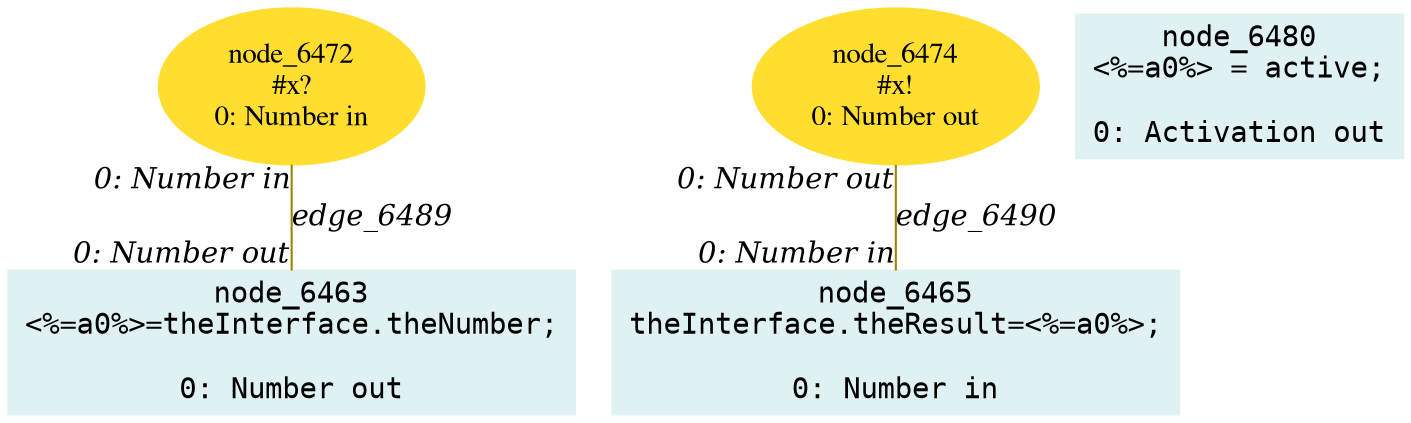 digraph g{node_6463 [shape="box", style="filled", color="#dff1f2", fontname="Courier", label="node_6463
<%=a0%>=theInterface.theNumber;

0: Number out" ]
node_6465 [shape="box", style="filled", color="#dff1f2", fontname="Courier", label="node_6465
theInterface.theResult=<%=a0%>;

0: Number in" ]
node_6472 [shape="ellipse", style="filled", color="#ffde2f", fontname="Times", label="node_6472
#x?
0: Number in" ]
node_6474 [shape="ellipse", style="filled", color="#ffde2f", fontname="Times", label="node_6474
#x!
0: Number out" ]
node_6480 [shape="box", style="filled", color="#dff1f2", fontname="Courier", label="node_6480
<%=a0%> = active;

0: Activation out" ]
node_6472 -> node_6463 [dir=none, arrowHead=none, fontname="Times-Italic", arrowsize=1, color="#9d8400", label="edge_6489",  headlabel="0: Number out", taillabel="0: Number in" ]
node_6474 -> node_6465 [dir=none, arrowHead=none, fontname="Times-Italic", arrowsize=1, color="#9d8400", label="edge_6490",  headlabel="0: Number in", taillabel="0: Number out" ]
}